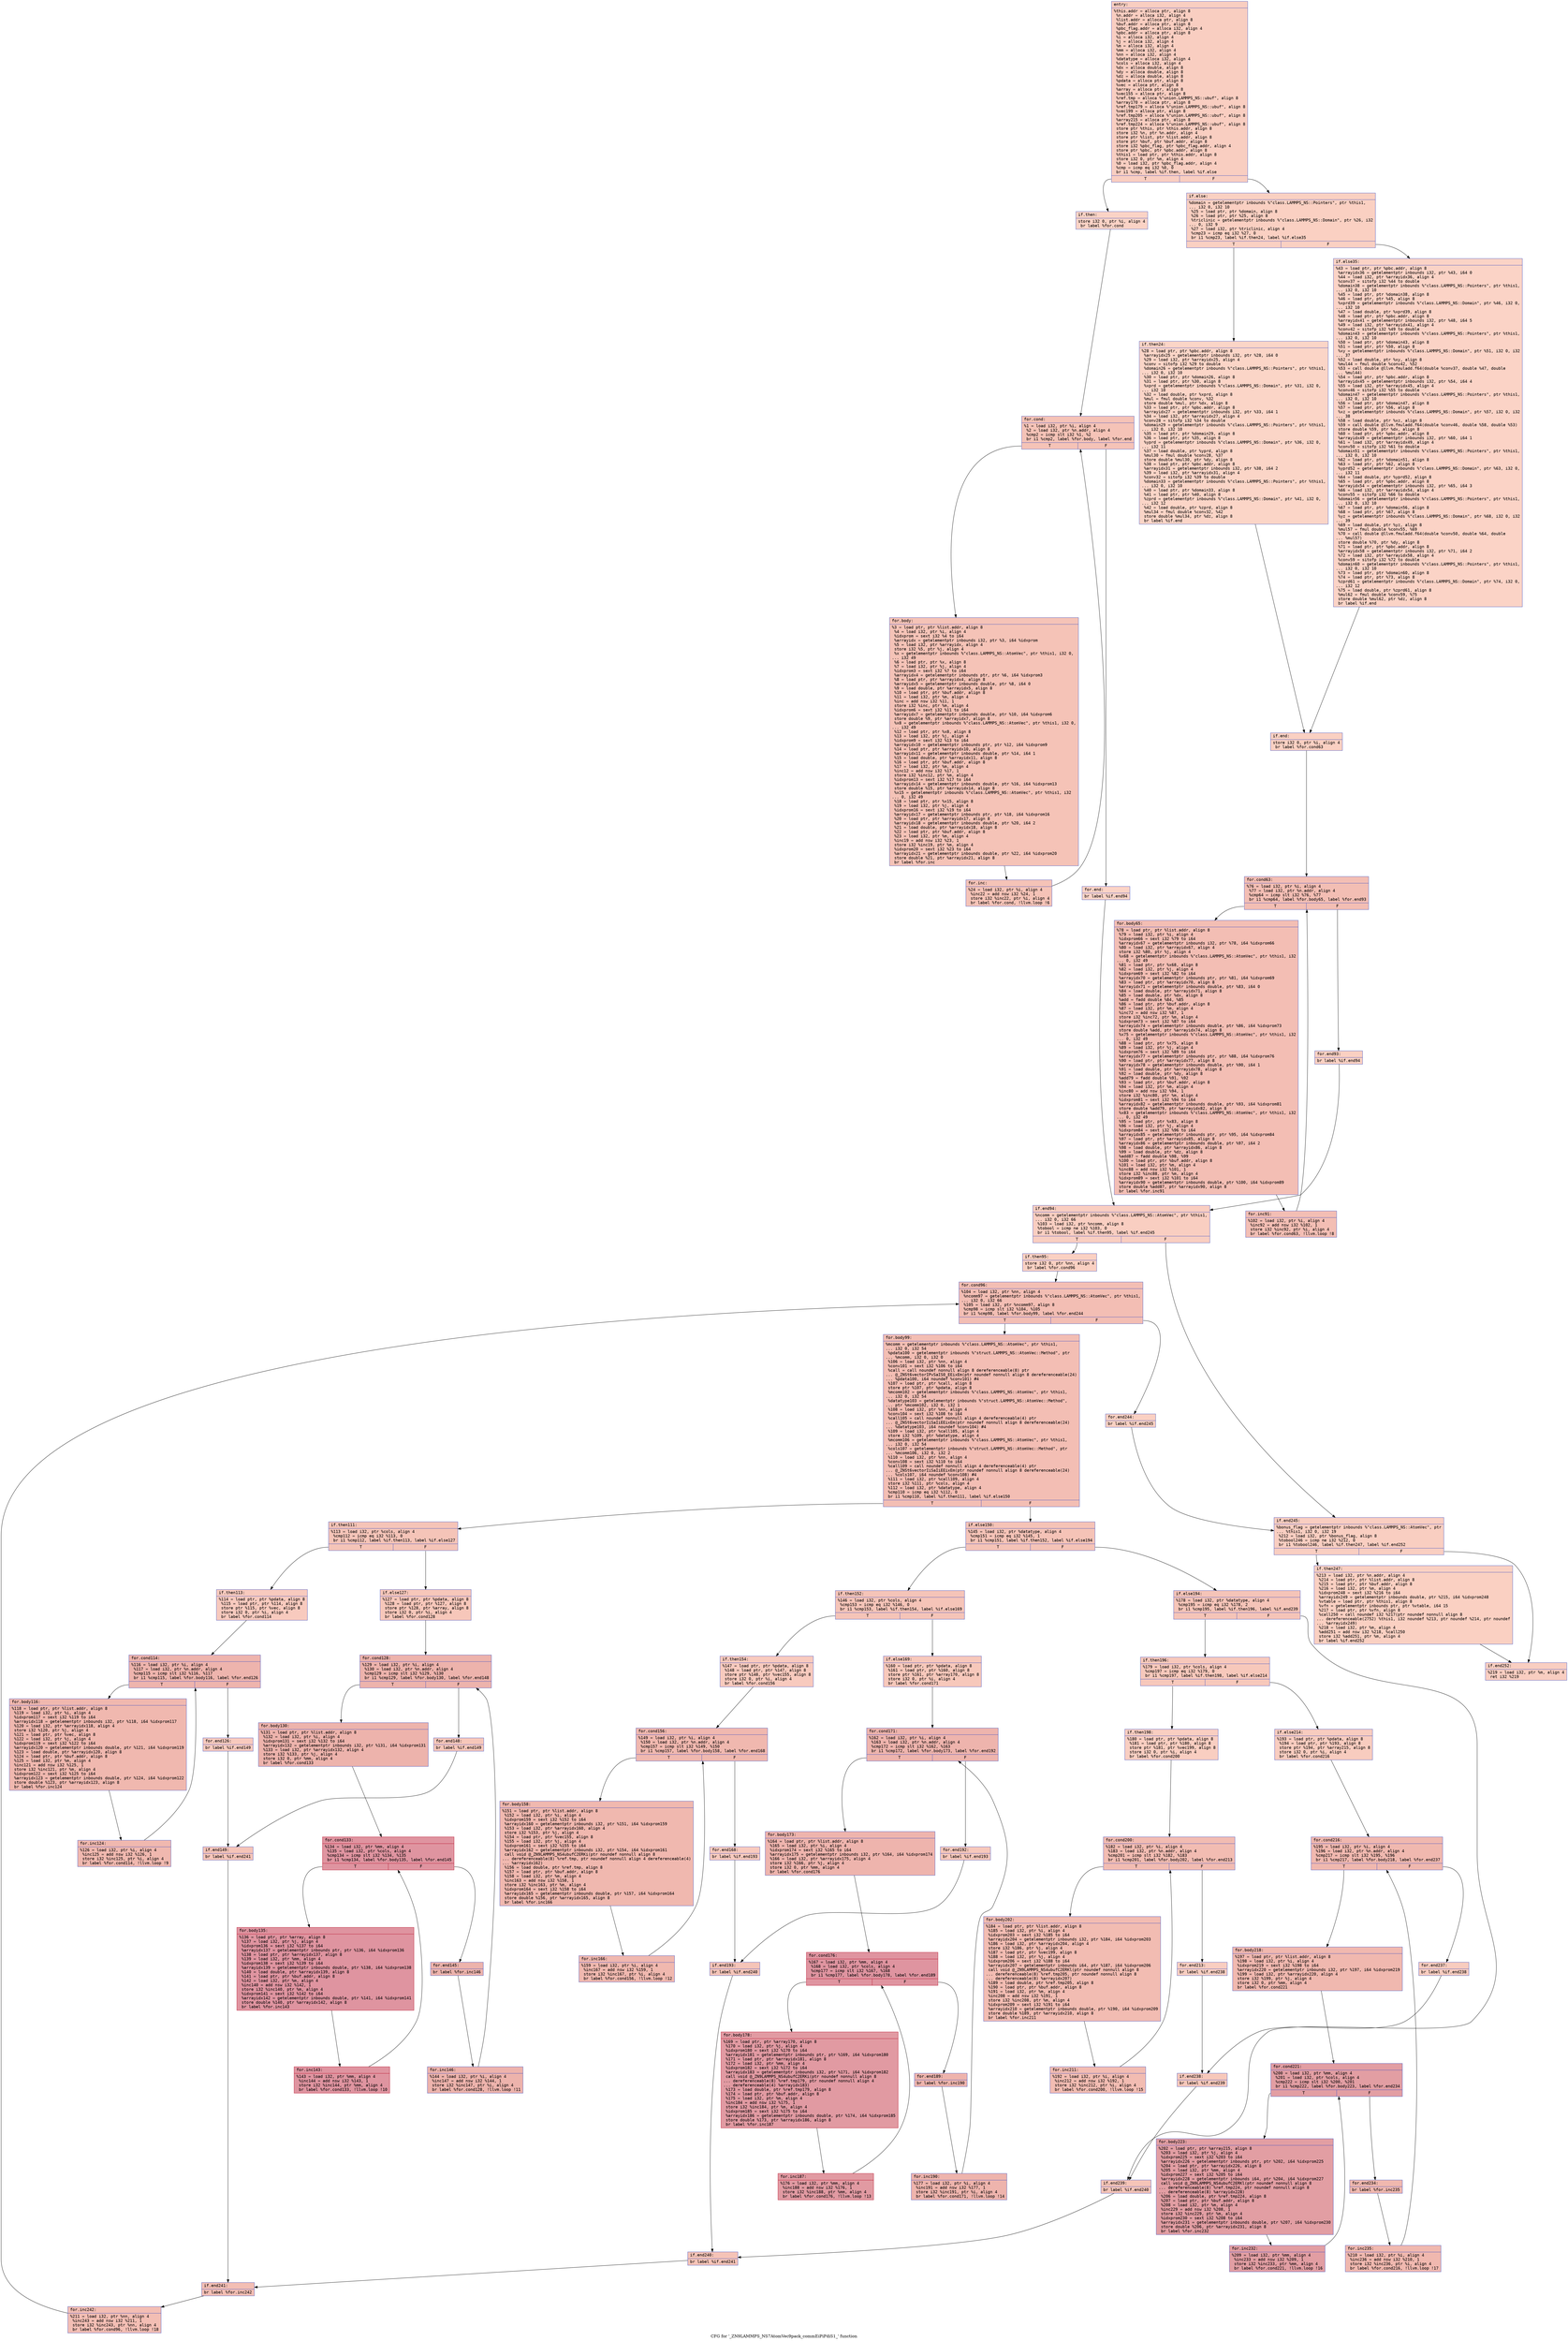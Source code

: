 digraph "CFG for '_ZN9LAMMPS_NS7AtomVec9pack_commEiPiPdiS1_' function" {
	label="CFG for '_ZN9LAMMPS_NS7AtomVec9pack_commEiPiPdiS1_' function";

	Node0x56285a94e290 [shape=record,color="#3d50c3ff", style=filled, fillcolor="#f2907270" fontname="Courier",label="{entry:\l|  %this.addr = alloca ptr, align 8\l  %n.addr = alloca i32, align 4\l  %list.addr = alloca ptr, align 8\l  %buf.addr = alloca ptr, align 8\l  %pbc_flag.addr = alloca i32, align 4\l  %pbc.addr = alloca ptr, align 8\l  %i = alloca i32, align 4\l  %j = alloca i32, align 4\l  %m = alloca i32, align 4\l  %mm = alloca i32, align 4\l  %nn = alloca i32, align 4\l  %datatype = alloca i32, align 4\l  %cols = alloca i32, align 4\l  %dx = alloca double, align 8\l  %dy = alloca double, align 8\l  %dz = alloca double, align 8\l  %pdata = alloca ptr, align 8\l  %vec = alloca ptr, align 8\l  %array = alloca ptr, align 8\l  %vec155 = alloca ptr, align 8\l  %ref.tmp = alloca %\"union.LAMMPS_NS::ubuf\", align 8\l  %array170 = alloca ptr, align 8\l  %ref.tmp179 = alloca %\"union.LAMMPS_NS::ubuf\", align 8\l  %vec199 = alloca ptr, align 8\l  %ref.tmp205 = alloca %\"union.LAMMPS_NS::ubuf\", align 8\l  %array215 = alloca ptr, align 8\l  %ref.tmp224 = alloca %\"union.LAMMPS_NS::ubuf\", align 8\l  store ptr %this, ptr %this.addr, align 8\l  store i32 %n, ptr %n.addr, align 4\l  store ptr %list, ptr %list.addr, align 8\l  store ptr %buf, ptr %buf.addr, align 8\l  store i32 %pbc_flag, ptr %pbc_flag.addr, align 4\l  store ptr %pbc, ptr %pbc.addr, align 8\l  %this1 = load ptr, ptr %this.addr, align 8\l  store i32 0, ptr %m, align 4\l  %0 = load i32, ptr %pbc_flag.addr, align 4\l  %cmp = icmp eq i32 %0, 0\l  br i1 %cmp, label %if.then, label %if.else\l|{<s0>T|<s1>F}}"];
	Node0x56285a94e290:s0 -> Node0x56285a9500c0[tooltip="entry -> if.then\nProbability 37.50%" ];
	Node0x56285a94e290:s1 -> Node0x56285a950130[tooltip="entry -> if.else\nProbability 62.50%" ];
	Node0x56285a9500c0 [shape=record,color="#3d50c3ff", style=filled, fillcolor="#f59c7d70" fontname="Courier",label="{if.then:\l|  store i32 0, ptr %i, align 4\l  br label %for.cond\l}"];
	Node0x56285a9500c0 -> Node0x56285a9501a0[tooltip="if.then -> for.cond\nProbability 100.00%" ];
	Node0x56285a9501a0 [shape=record,color="#3d50c3ff", style=filled, fillcolor="#e8765c70" fontname="Courier",label="{for.cond:\l|  %1 = load i32, ptr %i, align 4\l  %2 = load i32, ptr %n.addr, align 4\l  %cmp2 = icmp slt i32 %1, %2\l  br i1 %cmp2, label %for.body, label %for.end\l|{<s0>T|<s1>F}}"];
	Node0x56285a9501a0:s0 -> Node0x56285a956860[tooltip="for.cond -> for.body\nProbability 96.88%" ];
	Node0x56285a9501a0:s1 -> Node0x56285a9568b0[tooltip="for.cond -> for.end\nProbability 3.12%" ];
	Node0x56285a956860 [shape=record,color="#3d50c3ff", style=filled, fillcolor="#e8765c70" fontname="Courier",label="{for.body:\l|  %3 = load ptr, ptr %list.addr, align 8\l  %4 = load i32, ptr %i, align 4\l  %idxprom = sext i32 %4 to i64\l  %arrayidx = getelementptr inbounds i32, ptr %3, i64 %idxprom\l  %5 = load i32, ptr %arrayidx, align 4\l  store i32 %5, ptr %j, align 4\l  %x = getelementptr inbounds %\"class.LAMMPS_NS::AtomVec\", ptr %this1, i32 0,\l... i32 49\l  %6 = load ptr, ptr %x, align 8\l  %7 = load i32, ptr %j, align 4\l  %idxprom3 = sext i32 %7 to i64\l  %arrayidx4 = getelementptr inbounds ptr, ptr %6, i64 %idxprom3\l  %8 = load ptr, ptr %arrayidx4, align 8\l  %arrayidx5 = getelementptr inbounds double, ptr %8, i64 0\l  %9 = load double, ptr %arrayidx5, align 8\l  %10 = load ptr, ptr %buf.addr, align 8\l  %11 = load i32, ptr %m, align 4\l  %inc = add nsw i32 %11, 1\l  store i32 %inc, ptr %m, align 4\l  %idxprom6 = sext i32 %11 to i64\l  %arrayidx7 = getelementptr inbounds double, ptr %10, i64 %idxprom6\l  store double %9, ptr %arrayidx7, align 8\l  %x8 = getelementptr inbounds %\"class.LAMMPS_NS::AtomVec\", ptr %this1, i32 0,\l... i32 49\l  %12 = load ptr, ptr %x8, align 8\l  %13 = load i32, ptr %j, align 4\l  %idxprom9 = sext i32 %13 to i64\l  %arrayidx10 = getelementptr inbounds ptr, ptr %12, i64 %idxprom9\l  %14 = load ptr, ptr %arrayidx10, align 8\l  %arrayidx11 = getelementptr inbounds double, ptr %14, i64 1\l  %15 = load double, ptr %arrayidx11, align 8\l  %16 = load ptr, ptr %buf.addr, align 8\l  %17 = load i32, ptr %m, align 4\l  %inc12 = add nsw i32 %17, 1\l  store i32 %inc12, ptr %m, align 4\l  %idxprom13 = sext i32 %17 to i64\l  %arrayidx14 = getelementptr inbounds double, ptr %16, i64 %idxprom13\l  store double %15, ptr %arrayidx14, align 8\l  %x15 = getelementptr inbounds %\"class.LAMMPS_NS::AtomVec\", ptr %this1, i32\l... 0, i32 49\l  %18 = load ptr, ptr %x15, align 8\l  %19 = load i32, ptr %j, align 4\l  %idxprom16 = sext i32 %19 to i64\l  %arrayidx17 = getelementptr inbounds ptr, ptr %18, i64 %idxprom16\l  %20 = load ptr, ptr %arrayidx17, align 8\l  %arrayidx18 = getelementptr inbounds double, ptr %20, i64 2\l  %21 = load double, ptr %arrayidx18, align 8\l  %22 = load ptr, ptr %buf.addr, align 8\l  %23 = load i32, ptr %m, align 4\l  %inc19 = add nsw i32 %23, 1\l  store i32 %inc19, ptr %m, align 4\l  %idxprom20 = sext i32 %23 to i64\l  %arrayidx21 = getelementptr inbounds double, ptr %22, i64 %idxprom20\l  store double %21, ptr %arrayidx21, align 8\l  br label %for.inc\l}"];
	Node0x56285a956860 -> Node0x56285a958bd0[tooltip="for.body -> for.inc\nProbability 100.00%" ];
	Node0x56285a958bd0 [shape=record,color="#3d50c3ff", style=filled, fillcolor="#e8765c70" fontname="Courier",label="{for.inc:\l|  %24 = load i32, ptr %i, align 4\l  %inc22 = add nsw i32 %24, 1\l  store i32 %inc22, ptr %i, align 4\l  br label %for.cond, !llvm.loop !6\l}"];
	Node0x56285a958bd0 -> Node0x56285a9501a0[tooltip="for.inc -> for.cond\nProbability 100.00%" ];
	Node0x56285a9568b0 [shape=record,color="#3d50c3ff", style=filled, fillcolor="#f59c7d70" fontname="Courier",label="{for.end:\l|  br label %if.end94\l}"];
	Node0x56285a9568b0 -> Node0x56285a958fc0[tooltip="for.end -> if.end94\nProbability 100.00%" ];
	Node0x56285a950130 [shape=record,color="#3d50c3ff", style=filled, fillcolor="#f3947570" fontname="Courier",label="{if.else:\l|  %domain = getelementptr inbounds %\"class.LAMMPS_NS::Pointers\", ptr %this1,\l... i32 0, i32 10\l  %25 = load ptr, ptr %domain, align 8\l  %26 = load ptr, ptr %25, align 8\l  %triclinic = getelementptr inbounds %\"class.LAMMPS_NS::Domain\", ptr %26, i32\l... 0, i32 9\l  %27 = load i32, ptr %triclinic, align 4\l  %cmp23 = icmp eq i32 %27, 0\l  br i1 %cmp23, label %if.then24, label %if.else35\l|{<s0>T|<s1>F}}"];
	Node0x56285a950130:s0 -> Node0x56285a9594b0[tooltip="if.else -> if.then24\nProbability 37.50%" ];
	Node0x56285a950130:s1 -> Node0x56285a959530[tooltip="if.else -> if.else35\nProbability 62.50%" ];
	Node0x56285a9594b0 [shape=record,color="#3d50c3ff", style=filled, fillcolor="#f5a08170" fontname="Courier",label="{if.then24:\l|  %28 = load ptr, ptr %pbc.addr, align 8\l  %arrayidx25 = getelementptr inbounds i32, ptr %28, i64 0\l  %29 = load i32, ptr %arrayidx25, align 4\l  %conv = sitofp i32 %29 to double\l  %domain26 = getelementptr inbounds %\"class.LAMMPS_NS::Pointers\", ptr %this1,\l... i32 0, i32 10\l  %30 = load ptr, ptr %domain26, align 8\l  %31 = load ptr, ptr %30, align 8\l  %xprd = getelementptr inbounds %\"class.LAMMPS_NS::Domain\", ptr %31, i32 0,\l... i32 10\l  %32 = load double, ptr %xprd, align 8\l  %mul = fmul double %conv, %32\l  store double %mul, ptr %dx, align 8\l  %33 = load ptr, ptr %pbc.addr, align 8\l  %arrayidx27 = getelementptr inbounds i32, ptr %33, i64 1\l  %34 = load i32, ptr %arrayidx27, align 4\l  %conv28 = sitofp i32 %34 to double\l  %domain29 = getelementptr inbounds %\"class.LAMMPS_NS::Pointers\", ptr %this1,\l... i32 0, i32 10\l  %35 = load ptr, ptr %domain29, align 8\l  %36 = load ptr, ptr %35, align 8\l  %yprd = getelementptr inbounds %\"class.LAMMPS_NS::Domain\", ptr %36, i32 0,\l... i32 11\l  %37 = load double, ptr %yprd, align 8\l  %mul30 = fmul double %conv28, %37\l  store double %mul30, ptr %dy, align 8\l  %38 = load ptr, ptr %pbc.addr, align 8\l  %arrayidx31 = getelementptr inbounds i32, ptr %38, i64 2\l  %39 = load i32, ptr %arrayidx31, align 4\l  %conv32 = sitofp i32 %39 to double\l  %domain33 = getelementptr inbounds %\"class.LAMMPS_NS::Pointers\", ptr %this1,\l... i32 0, i32 10\l  %40 = load ptr, ptr %domain33, align 8\l  %41 = load ptr, ptr %40, align 8\l  %zprd = getelementptr inbounds %\"class.LAMMPS_NS::Domain\", ptr %41, i32 0,\l... i32 12\l  %42 = load double, ptr %zprd, align 8\l  %mul34 = fmul double %conv32, %42\l  store double %mul34, ptr %dz, align 8\l  br label %if.end\l}"];
	Node0x56285a9594b0 -> Node0x56285a95ab60[tooltip="if.then24 -> if.end\nProbability 100.00%" ];
	Node0x56285a959530 [shape=record,color="#3d50c3ff", style=filled, fillcolor="#f59c7d70" fontname="Courier",label="{if.else35:\l|  %43 = load ptr, ptr %pbc.addr, align 8\l  %arrayidx36 = getelementptr inbounds i32, ptr %43, i64 0\l  %44 = load i32, ptr %arrayidx36, align 4\l  %conv37 = sitofp i32 %44 to double\l  %domain38 = getelementptr inbounds %\"class.LAMMPS_NS::Pointers\", ptr %this1,\l... i32 0, i32 10\l  %45 = load ptr, ptr %domain38, align 8\l  %46 = load ptr, ptr %45, align 8\l  %xprd39 = getelementptr inbounds %\"class.LAMMPS_NS::Domain\", ptr %46, i32 0,\l... i32 10\l  %47 = load double, ptr %xprd39, align 8\l  %48 = load ptr, ptr %pbc.addr, align 8\l  %arrayidx41 = getelementptr inbounds i32, ptr %48, i64 5\l  %49 = load i32, ptr %arrayidx41, align 4\l  %conv42 = sitofp i32 %49 to double\l  %domain43 = getelementptr inbounds %\"class.LAMMPS_NS::Pointers\", ptr %this1,\l... i32 0, i32 10\l  %50 = load ptr, ptr %domain43, align 8\l  %51 = load ptr, ptr %50, align 8\l  %xy = getelementptr inbounds %\"class.LAMMPS_NS::Domain\", ptr %51, i32 0, i32\l... 37\l  %52 = load double, ptr %xy, align 8\l  %mul44 = fmul double %conv42, %52\l  %53 = call double @llvm.fmuladd.f64(double %conv37, double %47, double\l... %mul44)\l  %54 = load ptr, ptr %pbc.addr, align 8\l  %arrayidx45 = getelementptr inbounds i32, ptr %54, i64 4\l  %55 = load i32, ptr %arrayidx45, align 4\l  %conv46 = sitofp i32 %55 to double\l  %domain47 = getelementptr inbounds %\"class.LAMMPS_NS::Pointers\", ptr %this1,\l... i32 0, i32 10\l  %56 = load ptr, ptr %domain47, align 8\l  %57 = load ptr, ptr %56, align 8\l  %xz = getelementptr inbounds %\"class.LAMMPS_NS::Domain\", ptr %57, i32 0, i32\l... 38\l  %58 = load double, ptr %xz, align 8\l  %59 = call double @llvm.fmuladd.f64(double %conv46, double %58, double %53)\l  store double %59, ptr %dx, align 8\l  %60 = load ptr, ptr %pbc.addr, align 8\l  %arrayidx49 = getelementptr inbounds i32, ptr %60, i64 1\l  %61 = load i32, ptr %arrayidx49, align 4\l  %conv50 = sitofp i32 %61 to double\l  %domain51 = getelementptr inbounds %\"class.LAMMPS_NS::Pointers\", ptr %this1,\l... i32 0, i32 10\l  %62 = load ptr, ptr %domain51, align 8\l  %63 = load ptr, ptr %62, align 8\l  %yprd52 = getelementptr inbounds %\"class.LAMMPS_NS::Domain\", ptr %63, i32 0,\l... i32 11\l  %64 = load double, ptr %yprd52, align 8\l  %65 = load ptr, ptr %pbc.addr, align 8\l  %arrayidx54 = getelementptr inbounds i32, ptr %65, i64 3\l  %66 = load i32, ptr %arrayidx54, align 4\l  %conv55 = sitofp i32 %66 to double\l  %domain56 = getelementptr inbounds %\"class.LAMMPS_NS::Pointers\", ptr %this1,\l... i32 0, i32 10\l  %67 = load ptr, ptr %domain56, align 8\l  %68 = load ptr, ptr %67, align 8\l  %yz = getelementptr inbounds %\"class.LAMMPS_NS::Domain\", ptr %68, i32 0, i32\l... 39\l  %69 = load double, ptr %yz, align 8\l  %mul57 = fmul double %conv55, %69\l  %70 = call double @llvm.fmuladd.f64(double %conv50, double %64, double\l... %mul57)\l  store double %70, ptr %dy, align 8\l  %71 = load ptr, ptr %pbc.addr, align 8\l  %arrayidx58 = getelementptr inbounds i32, ptr %71, i64 2\l  %72 = load i32, ptr %arrayidx58, align 4\l  %conv59 = sitofp i32 %72 to double\l  %domain60 = getelementptr inbounds %\"class.LAMMPS_NS::Pointers\", ptr %this1,\l... i32 0, i32 10\l  %73 = load ptr, ptr %domain60, align 8\l  %74 = load ptr, ptr %73, align 8\l  %zprd61 = getelementptr inbounds %\"class.LAMMPS_NS::Domain\", ptr %74, i32 0,\l... i32 12\l  %75 = load double, ptr %zprd61, align 8\l  %mul62 = fmul double %conv59, %75\l  store double %mul62, ptr %dz, align 8\l  br label %if.end\l}"];
	Node0x56285a959530 -> Node0x56285a95ab60[tooltip="if.else35 -> if.end\nProbability 100.00%" ];
	Node0x56285a95ab60 [shape=record,color="#3d50c3ff", style=filled, fillcolor="#f3947570" fontname="Courier",label="{if.end:\l|  store i32 0, ptr %i, align 4\l  br label %for.cond63\l}"];
	Node0x56285a95ab60 -> Node0x56285a95e340[tooltip="if.end -> for.cond63\nProbability 100.00%" ];
	Node0x56285a95e340 [shape=record,color="#3d50c3ff", style=filled, fillcolor="#e36c5570" fontname="Courier",label="{for.cond63:\l|  %76 = load i32, ptr %i, align 4\l  %77 = load i32, ptr %n.addr, align 4\l  %cmp64 = icmp slt i32 %76, %77\l  br i1 %cmp64, label %for.body65, label %for.end93\l|{<s0>T|<s1>F}}"];
	Node0x56285a95e340:s0 -> Node0x56285a95e5e0[tooltip="for.cond63 -> for.body65\nProbability 96.88%" ];
	Node0x56285a95e340:s1 -> Node0x56285a95e660[tooltip="for.cond63 -> for.end93\nProbability 3.12%" ];
	Node0x56285a95e5e0 [shape=record,color="#3d50c3ff", style=filled, fillcolor="#e36c5570" fontname="Courier",label="{for.body65:\l|  %78 = load ptr, ptr %list.addr, align 8\l  %79 = load i32, ptr %i, align 4\l  %idxprom66 = sext i32 %79 to i64\l  %arrayidx67 = getelementptr inbounds i32, ptr %78, i64 %idxprom66\l  %80 = load i32, ptr %arrayidx67, align 4\l  store i32 %80, ptr %j, align 4\l  %x68 = getelementptr inbounds %\"class.LAMMPS_NS::AtomVec\", ptr %this1, i32\l... 0, i32 49\l  %81 = load ptr, ptr %x68, align 8\l  %82 = load i32, ptr %j, align 4\l  %idxprom69 = sext i32 %82 to i64\l  %arrayidx70 = getelementptr inbounds ptr, ptr %81, i64 %idxprom69\l  %83 = load ptr, ptr %arrayidx70, align 8\l  %arrayidx71 = getelementptr inbounds double, ptr %83, i64 0\l  %84 = load double, ptr %arrayidx71, align 8\l  %85 = load double, ptr %dx, align 8\l  %add = fadd double %84, %85\l  %86 = load ptr, ptr %buf.addr, align 8\l  %87 = load i32, ptr %m, align 4\l  %inc72 = add nsw i32 %87, 1\l  store i32 %inc72, ptr %m, align 4\l  %idxprom73 = sext i32 %87 to i64\l  %arrayidx74 = getelementptr inbounds double, ptr %86, i64 %idxprom73\l  store double %add, ptr %arrayidx74, align 8\l  %x75 = getelementptr inbounds %\"class.LAMMPS_NS::AtomVec\", ptr %this1, i32\l... 0, i32 49\l  %88 = load ptr, ptr %x75, align 8\l  %89 = load i32, ptr %j, align 4\l  %idxprom76 = sext i32 %89 to i64\l  %arrayidx77 = getelementptr inbounds ptr, ptr %88, i64 %idxprom76\l  %90 = load ptr, ptr %arrayidx77, align 8\l  %arrayidx78 = getelementptr inbounds double, ptr %90, i64 1\l  %91 = load double, ptr %arrayidx78, align 8\l  %92 = load double, ptr %dy, align 8\l  %add79 = fadd double %91, %92\l  %93 = load ptr, ptr %buf.addr, align 8\l  %94 = load i32, ptr %m, align 4\l  %inc80 = add nsw i32 %94, 1\l  store i32 %inc80, ptr %m, align 4\l  %idxprom81 = sext i32 %94 to i64\l  %arrayidx82 = getelementptr inbounds double, ptr %93, i64 %idxprom81\l  store double %add79, ptr %arrayidx82, align 8\l  %x83 = getelementptr inbounds %\"class.LAMMPS_NS::AtomVec\", ptr %this1, i32\l... 0, i32 49\l  %95 = load ptr, ptr %x83, align 8\l  %96 = load i32, ptr %j, align 4\l  %idxprom84 = sext i32 %96 to i64\l  %arrayidx85 = getelementptr inbounds ptr, ptr %95, i64 %idxprom84\l  %97 = load ptr, ptr %arrayidx85, align 8\l  %arrayidx86 = getelementptr inbounds double, ptr %97, i64 2\l  %98 = load double, ptr %arrayidx86, align 8\l  %99 = load double, ptr %dz, align 8\l  %add87 = fadd double %98, %99\l  %100 = load ptr, ptr %buf.addr, align 8\l  %101 = load i32, ptr %m, align 4\l  %inc88 = add nsw i32 %101, 1\l  store i32 %inc88, ptr %m, align 4\l  %idxprom89 = sext i32 %101 to i64\l  %arrayidx90 = getelementptr inbounds double, ptr %100, i64 %idxprom89\l  store double %add87, ptr %arrayidx90, align 8\l  br label %for.inc91\l}"];
	Node0x56285a95e5e0 -> Node0x56285a961330[tooltip="for.body65 -> for.inc91\nProbability 100.00%" ];
	Node0x56285a961330 [shape=record,color="#3d50c3ff", style=filled, fillcolor="#e36c5570" fontname="Courier",label="{for.inc91:\l|  %102 = load i32, ptr %i, align 4\l  %inc92 = add nsw i32 %102, 1\l  store i32 %inc92, ptr %i, align 4\l  br label %for.cond63, !llvm.loop !8\l}"];
	Node0x56285a961330 -> Node0x56285a95e340[tooltip="for.inc91 -> for.cond63\nProbability 100.00%" ];
	Node0x56285a95e660 [shape=record,color="#3d50c3ff", style=filled, fillcolor="#f3947570" fontname="Courier",label="{for.end93:\l|  br label %if.end94\l}"];
	Node0x56285a95e660 -> Node0x56285a958fc0[tooltip="for.end93 -> if.end94\nProbability 100.00%" ];
	Node0x56285a958fc0 [shape=record,color="#3d50c3ff", style=filled, fillcolor="#f2907270" fontname="Courier",label="{if.end94:\l|  %ncomm = getelementptr inbounds %\"class.LAMMPS_NS::AtomVec\", ptr %this1,\l... i32 0, i32 66\l  %103 = load i32, ptr %ncomm, align 8\l  %tobool = icmp ne i32 %103, 0\l  br i1 %tobool, label %if.then95, label %if.end245\l|{<s0>T|<s1>F}}"];
	Node0x56285a958fc0:s0 -> Node0x56285a961a60[tooltip="if.end94 -> if.then95\nProbability 62.50%" ];
	Node0x56285a958fc0:s1 -> Node0x56285a961ae0[tooltip="if.end94 -> if.end245\nProbability 37.50%" ];
	Node0x56285a961a60 [shape=record,color="#3d50c3ff", style=filled, fillcolor="#f3947570" fontname="Courier",label="{if.then95:\l|  store i32 0, ptr %nn, align 4\l  br label %for.cond96\l}"];
	Node0x56285a961a60 -> Node0x56285a961cb0[tooltip="if.then95 -> for.cond96\nProbability 100.00%" ];
	Node0x56285a961cb0 [shape=record,color="#3d50c3ff", style=filled, fillcolor="#e36c5570" fontname="Courier",label="{for.cond96:\l|  %104 = load i32, ptr %nn, align 4\l  %ncomm97 = getelementptr inbounds %\"class.LAMMPS_NS::AtomVec\", ptr %this1,\l... i32 0, i32 66\l  %105 = load i32, ptr %ncomm97, align 8\l  %cmp98 = icmp slt i32 %104, %105\l  br i1 %cmp98, label %for.body99, label %for.end244\l|{<s0>T|<s1>F}}"];
	Node0x56285a961cb0:s0 -> Node0x56285a962030[tooltip="for.cond96 -> for.body99\nProbability 96.88%" ];
	Node0x56285a961cb0:s1 -> Node0x56285a9620b0[tooltip="for.cond96 -> for.end244\nProbability 3.12%" ];
	Node0x56285a962030 [shape=record,color="#3d50c3ff", style=filled, fillcolor="#e36c5570" fontname="Courier",label="{for.body99:\l|  %mcomm = getelementptr inbounds %\"class.LAMMPS_NS::AtomVec\", ptr %this1,\l... i32 0, i32 54\l  %pdata100 = getelementptr inbounds %\"struct.LAMMPS_NS::AtomVec::Method\", ptr\l... %mcomm, i32 0, i32 0\l  %106 = load i32, ptr %nn, align 4\l  %conv101 = sext i32 %106 to i64\l  %call = call noundef nonnull align 8 dereferenceable(8) ptr\l... @_ZNSt6vectorIPvSaIS0_EEixEm(ptr noundef nonnull align 8 dereferenceable(24)\l... %pdata100, i64 noundef %conv101) #4\l  %107 = load ptr, ptr %call, align 8\l  store ptr %107, ptr %pdata, align 8\l  %mcomm102 = getelementptr inbounds %\"class.LAMMPS_NS::AtomVec\", ptr %this1,\l... i32 0, i32 54\l  %datatype103 = getelementptr inbounds %\"struct.LAMMPS_NS::AtomVec::Method\",\l... ptr %mcomm102, i32 0, i32 1\l  %108 = load i32, ptr %nn, align 4\l  %conv104 = sext i32 %108 to i64\l  %call105 = call noundef nonnull align 4 dereferenceable(4) ptr\l... @_ZNSt6vectorIiSaIiEEixEm(ptr noundef nonnull align 8 dereferenceable(24)\l... %datatype103, i64 noundef %conv104) #4\l  %109 = load i32, ptr %call105, align 4\l  store i32 %109, ptr %datatype, align 4\l  %mcomm106 = getelementptr inbounds %\"class.LAMMPS_NS::AtomVec\", ptr %this1,\l... i32 0, i32 54\l  %cols107 = getelementptr inbounds %\"struct.LAMMPS_NS::AtomVec::Method\", ptr\l... %mcomm106, i32 0, i32 2\l  %110 = load i32, ptr %nn, align 4\l  %conv108 = sext i32 %110 to i64\l  %call109 = call noundef nonnull align 4 dereferenceable(4) ptr\l... @_ZNSt6vectorIiSaIiEEixEm(ptr noundef nonnull align 8 dereferenceable(24)\l... %cols107, i64 noundef %conv108) #4\l  %111 = load i32, ptr %call109, align 4\l  store i32 %111, ptr %cols, align 4\l  %112 = load i32, ptr %datatype, align 4\l  %cmp110 = icmp eq i32 %112, 0\l  br i1 %cmp110, label %if.then111, label %if.else150\l|{<s0>T|<s1>F}}"];
	Node0x56285a962030:s0 -> Node0x56285a963370[tooltip="for.body99 -> if.then111\nProbability 37.50%" ];
	Node0x56285a962030:s1 -> Node0x56285a9633c0[tooltip="for.body99 -> if.else150\nProbability 62.50%" ];
	Node0x56285a963370 [shape=record,color="#3d50c3ff", style=filled, fillcolor="#e97a5f70" fontname="Courier",label="{if.then111:\l|  %113 = load i32, ptr %cols, align 4\l  %cmp112 = icmp eq i32 %113, 0\l  br i1 %cmp112, label %if.then113, label %if.else127\l|{<s0>T|<s1>F}}"];
	Node0x56285a963370:s0 -> Node0x56285a9635f0[tooltip="if.then111 -> if.then113\nProbability 37.50%" ];
	Node0x56285a963370:s1 -> Node0x56285a963670[tooltip="if.then111 -> if.else127\nProbability 62.50%" ];
	Node0x56285a9635f0 [shape=record,color="#3d50c3ff", style=filled, fillcolor="#ef886b70" fontname="Courier",label="{if.then113:\l|  %114 = load ptr, ptr %pdata, align 8\l  %115 = load ptr, ptr %114, align 8\l  store ptr %115, ptr %vec, align 8\l  store i32 0, ptr %i, align 4\l  br label %for.cond114\l}"];
	Node0x56285a9635f0 -> Node0x56285a9639e0[tooltip="if.then113 -> for.cond114\nProbability 100.00%" ];
	Node0x56285a9639e0 [shape=record,color="#3d50c3ff", style=filled, fillcolor="#d8564670" fontname="Courier",label="{for.cond114:\l|  %116 = load i32, ptr %i, align 4\l  %117 = load i32, ptr %n.addr, align 4\l  %cmp115 = icmp slt i32 %116, %117\l  br i1 %cmp115, label %for.body116, label %for.end126\l|{<s0>T|<s1>F}}"];
	Node0x56285a9639e0:s0 -> Node0x56285a963c80[tooltip="for.cond114 -> for.body116\nProbability 96.88%" ];
	Node0x56285a9639e0:s1 -> Node0x56285a963d00[tooltip="for.cond114 -> for.end126\nProbability 3.12%" ];
	Node0x56285a963c80 [shape=record,color="#3d50c3ff", style=filled, fillcolor="#dc5d4a70" fontname="Courier",label="{for.body116:\l|  %118 = load ptr, ptr %list.addr, align 8\l  %119 = load i32, ptr %i, align 4\l  %idxprom117 = sext i32 %119 to i64\l  %arrayidx118 = getelementptr inbounds i32, ptr %118, i64 %idxprom117\l  %120 = load i32, ptr %arrayidx118, align 4\l  store i32 %120, ptr %j, align 4\l  %121 = load ptr, ptr %vec, align 8\l  %122 = load i32, ptr %j, align 4\l  %idxprom119 = sext i32 %122 to i64\l  %arrayidx120 = getelementptr inbounds double, ptr %121, i64 %idxprom119\l  %123 = load double, ptr %arrayidx120, align 8\l  %124 = load ptr, ptr %buf.addr, align 8\l  %125 = load i32, ptr %m, align 4\l  %inc121 = add nsw i32 %125, 1\l  store i32 %inc121, ptr %m, align 4\l  %idxprom122 = sext i32 %125 to i64\l  %arrayidx123 = getelementptr inbounds double, ptr %124, i64 %idxprom122\l  store double %123, ptr %arrayidx123, align 8\l  br label %for.inc124\l}"];
	Node0x56285a963c80 -> Node0x56285a964910[tooltip="for.body116 -> for.inc124\nProbability 100.00%" ];
	Node0x56285a964910 [shape=record,color="#3d50c3ff", style=filled, fillcolor="#dc5d4a70" fontname="Courier",label="{for.inc124:\l|  %126 = load i32, ptr %i, align 4\l  %inc125 = add nsw i32 %126, 1\l  store i32 %inc125, ptr %i, align 4\l  br label %for.cond114, !llvm.loop !9\l}"];
	Node0x56285a964910 -> Node0x56285a9639e0[tooltip="for.inc124 -> for.cond114\nProbability 100.00%" ];
	Node0x56285a963d00 [shape=record,color="#3d50c3ff", style=filled, fillcolor="#ef886b70" fontname="Courier",label="{for.end126:\l|  br label %if.end149\l}"];
	Node0x56285a963d00 -> Node0x56285a964d90[tooltip="for.end126 -> if.end149\nProbability 100.00%" ];
	Node0x56285a963670 [shape=record,color="#3d50c3ff", style=filled, fillcolor="#ec7f6370" fontname="Courier",label="{if.else127:\l|  %127 = load ptr, ptr %pdata, align 8\l  %128 = load ptr, ptr %127, align 8\l  store ptr %128, ptr %array, align 8\l  store i32 0, ptr %i, align 4\l  br label %for.cond128\l}"];
	Node0x56285a963670 -> Node0x56285a9650c0[tooltip="if.else127 -> for.cond128\nProbability 100.00%" ];
	Node0x56285a9650c0 [shape=record,color="#3d50c3ff", style=filled, fillcolor="#d6524470" fontname="Courier",label="{for.cond128:\l|  %129 = load i32, ptr %i, align 4\l  %130 = load i32, ptr %n.addr, align 4\l  %cmp129 = icmp slt i32 %129, %130\l  br i1 %cmp129, label %for.body130, label %for.end148\l|{<s0>T|<s1>F}}"];
	Node0x56285a9650c0:s0 -> Node0x56285a965360[tooltip="for.cond128 -> for.body130\nProbability 96.88%" ];
	Node0x56285a9650c0:s1 -> Node0x56285a9653e0[tooltip="for.cond128 -> for.end148\nProbability 3.12%" ];
	Node0x56285a965360 [shape=record,color="#3d50c3ff", style=filled, fillcolor="#d6524470" fontname="Courier",label="{for.body130:\l|  %131 = load ptr, ptr %list.addr, align 8\l  %132 = load i32, ptr %i, align 4\l  %idxprom131 = sext i32 %132 to i64\l  %arrayidx132 = getelementptr inbounds i32, ptr %131, i64 %idxprom131\l  %133 = load i32, ptr %arrayidx132, align 4\l  store i32 %133, ptr %j, align 4\l  store i32 0, ptr %mm, align 4\l  br label %for.cond133\l}"];
	Node0x56285a965360 -> Node0x56285a95c410[tooltip="for.body130 -> for.cond133\nProbability 100.00%" ];
	Node0x56285a95c410 [shape=record,color="#b70d28ff", style=filled, fillcolor="#b70d2870" fontname="Courier",label="{for.cond133:\l|  %134 = load i32, ptr %mm, align 4\l  %135 = load i32, ptr %cols, align 4\l  %cmp134 = icmp slt i32 %134, %135\l  br i1 %cmp134, label %for.body135, label %for.end145\l|{<s0>T|<s1>F}}"];
	Node0x56285a95c410:s0 -> Node0x56285a95c6b0[tooltip="for.cond133 -> for.body135\nProbability 96.88%" ];
	Node0x56285a95c410:s1 -> Node0x56285a95c730[tooltip="for.cond133 -> for.end145\nProbability 3.12%" ];
	Node0x56285a95c6b0 [shape=record,color="#b70d28ff", style=filled, fillcolor="#b70d2870" fontname="Courier",label="{for.body135:\l|  %136 = load ptr, ptr %array, align 8\l  %137 = load i32, ptr %j, align 4\l  %idxprom136 = sext i32 %137 to i64\l  %arrayidx137 = getelementptr inbounds ptr, ptr %136, i64 %idxprom136\l  %138 = load ptr, ptr %arrayidx137, align 8\l  %139 = load i32, ptr %mm, align 4\l  %idxprom138 = sext i32 %139 to i64\l  %arrayidx139 = getelementptr inbounds double, ptr %138, i64 %idxprom138\l  %140 = load double, ptr %arrayidx139, align 8\l  %141 = load ptr, ptr %buf.addr, align 8\l  %142 = load i32, ptr %m, align 4\l  %inc140 = add nsw i32 %142, 1\l  store i32 %inc140, ptr %m, align 4\l  %idxprom141 = sext i32 %142 to i64\l  %arrayidx142 = getelementptr inbounds double, ptr %141, i64 %idxprom141\l  store double %140, ptr %arrayidx142, align 8\l  br label %for.inc143\l}"];
	Node0x56285a95c6b0 -> Node0x56285a9673b0[tooltip="for.body135 -> for.inc143\nProbability 100.00%" ];
	Node0x56285a9673b0 [shape=record,color="#b70d28ff", style=filled, fillcolor="#b70d2870" fontname="Courier",label="{for.inc143:\l|  %143 = load i32, ptr %mm, align 4\l  %inc144 = add nsw i32 %143, 1\l  store i32 %inc144, ptr %mm, align 4\l  br label %for.cond133, !llvm.loop !10\l}"];
	Node0x56285a9673b0 -> Node0x56285a95c410[tooltip="for.inc143 -> for.cond133\nProbability 100.00%" ];
	Node0x56285a95c730 [shape=record,color="#3d50c3ff", style=filled, fillcolor="#d6524470" fontname="Courier",label="{for.end145:\l|  br label %for.inc146\l}"];
	Node0x56285a95c730 -> Node0x56285a967830[tooltip="for.end145 -> for.inc146\nProbability 100.00%" ];
	Node0x56285a967830 [shape=record,color="#3d50c3ff", style=filled, fillcolor="#d6524470" fontname="Courier",label="{for.inc146:\l|  %144 = load i32, ptr %i, align 4\l  %inc147 = add nsw i32 %144, 1\l  store i32 %inc147, ptr %i, align 4\l  br label %for.cond128, !llvm.loop !11\l}"];
	Node0x56285a967830 -> Node0x56285a9650c0[tooltip="for.inc146 -> for.cond128\nProbability 100.00%" ];
	Node0x56285a9653e0 [shape=record,color="#3d50c3ff", style=filled, fillcolor="#ec7f6370" fontname="Courier",label="{for.end148:\l|  br label %if.end149\l}"];
	Node0x56285a9653e0 -> Node0x56285a964d90[tooltip="for.end148 -> if.end149\nProbability 100.00%" ];
	Node0x56285a964d90 [shape=record,color="#3d50c3ff", style=filled, fillcolor="#e97a5f70" fontname="Courier",label="{if.end149:\l|  br label %if.end241\l}"];
	Node0x56285a964d90 -> Node0x56285a967d20[tooltip="if.end149 -> if.end241\nProbability 100.00%" ];
	Node0x56285a9633c0 [shape=record,color="#3d50c3ff", style=filled, fillcolor="#e8765c70" fontname="Courier",label="{if.else150:\l|  %145 = load i32, ptr %datatype, align 4\l  %cmp151 = icmp eq i32 %145, 1\l  br i1 %cmp151, label %if.then152, label %if.else194\l|{<s0>T|<s1>F}}"];
	Node0x56285a9633c0:s0 -> Node0x56285a967f40[tooltip="if.else150 -> if.then152\nProbability 50.00%" ];
	Node0x56285a9633c0:s1 -> Node0x56285a967fc0[tooltip="if.else150 -> if.else194\nProbability 50.00%" ];
	Node0x56285a967f40 [shape=record,color="#3d50c3ff", style=filled, fillcolor="#e97a5f70" fontname="Courier",label="{if.then152:\l|  %146 = load i32, ptr %cols, align 4\l  %cmp153 = icmp eq i32 %146, 0\l  br i1 %cmp153, label %if.then154, label %if.else169\l|{<s0>T|<s1>F}}"];
	Node0x56285a967f40:s0 -> Node0x56285a968220[tooltip="if.then152 -> if.then154\nProbability 37.50%" ];
	Node0x56285a967f40:s1 -> Node0x56285a9682a0[tooltip="if.then152 -> if.else169\nProbability 62.50%" ];
	Node0x56285a968220 [shape=record,color="#3d50c3ff", style=filled, fillcolor="#ef886b70" fontname="Courier",label="{if.then154:\l|  %147 = load ptr, ptr %pdata, align 8\l  %148 = load ptr, ptr %147, align 8\l  store ptr %148, ptr %vec155, align 8\l  store i32 0, ptr %i, align 4\l  br label %for.cond156\l}"];
	Node0x56285a968220 -> Node0x56285a968610[tooltip="if.then154 -> for.cond156\nProbability 100.00%" ];
	Node0x56285a968610 [shape=record,color="#3d50c3ff", style=filled, fillcolor="#dc5d4a70" fontname="Courier",label="{for.cond156:\l|  %149 = load i32, ptr %i, align 4\l  %150 = load i32, ptr %n.addr, align 4\l  %cmp157 = icmp slt i32 %149, %150\l  br i1 %cmp157, label %for.body158, label %for.end168\l|{<s0>T|<s1>F}}"];
	Node0x56285a968610:s0 -> Node0x56285a9688b0[tooltip="for.cond156 -> for.body158\nProbability 96.88%" ];
	Node0x56285a968610:s1 -> Node0x56285a968930[tooltip="for.cond156 -> for.end168\nProbability 3.12%" ];
	Node0x56285a9688b0 [shape=record,color="#3d50c3ff", style=filled, fillcolor="#dc5d4a70" fontname="Courier",label="{for.body158:\l|  %151 = load ptr, ptr %list.addr, align 8\l  %152 = load i32, ptr %i, align 4\l  %idxprom159 = sext i32 %152 to i64\l  %arrayidx160 = getelementptr inbounds i32, ptr %151, i64 %idxprom159\l  %153 = load i32, ptr %arrayidx160, align 4\l  store i32 %153, ptr %j, align 4\l  %154 = load ptr, ptr %vec155, align 8\l  %155 = load i32, ptr %j, align 4\l  %idxprom161 = sext i32 %155 to i64\l  %arrayidx162 = getelementptr inbounds i32, ptr %154, i64 %idxprom161\l  call void @_ZN9LAMMPS_NS4ubufC2ERKi(ptr noundef nonnull align 8\l... dereferenceable(8) %ref.tmp, ptr noundef nonnull align 4 dereferenceable(4)\l... %arrayidx162)\l  %156 = load double, ptr %ref.tmp, align 8\l  %157 = load ptr, ptr %buf.addr, align 8\l  %158 = load i32, ptr %m, align 4\l  %inc163 = add nsw i32 %158, 1\l  store i32 %inc163, ptr %m, align 4\l  %idxprom164 = sext i32 %158 to i64\l  %arrayidx165 = getelementptr inbounds double, ptr %157, i64 %idxprom164\l  store double %156, ptr %arrayidx165, align 8\l  br label %for.inc166\l}"];
	Node0x56285a9688b0 -> Node0x56285a969720[tooltip="for.body158 -> for.inc166\nProbability 100.00%" ];
	Node0x56285a969720 [shape=record,color="#3d50c3ff", style=filled, fillcolor="#dc5d4a70" fontname="Courier",label="{for.inc166:\l|  %159 = load i32, ptr %i, align 4\l  %inc167 = add nsw i32 %159, 1\l  store i32 %inc167, ptr %i, align 4\l  br label %for.cond156, !llvm.loop !12\l}"];
	Node0x56285a969720 -> Node0x56285a968610[tooltip="for.inc166 -> for.cond156\nProbability 100.00%" ];
	Node0x56285a968930 [shape=record,color="#3d50c3ff", style=filled, fillcolor="#ef886b70" fontname="Courier",label="{for.end168:\l|  br label %if.end193\l}"];
	Node0x56285a968930 -> Node0x56285a969be0[tooltip="for.end168 -> if.end193\nProbability 100.00%" ];
	Node0x56285a9682a0 [shape=record,color="#3d50c3ff", style=filled, fillcolor="#ed836670" fontname="Courier",label="{if.else169:\l|  %160 = load ptr, ptr %pdata, align 8\l  %161 = load ptr, ptr %160, align 8\l  store ptr %161, ptr %array170, align 8\l  store i32 0, ptr %i, align 4\l  br label %for.cond171\l}"];
	Node0x56285a9682a0 -> Node0x56285a969f10[tooltip="if.else169 -> for.cond171\nProbability 100.00%" ];
	Node0x56285a969f10 [shape=record,color="#3d50c3ff", style=filled, fillcolor="#d8564670" fontname="Courier",label="{for.cond171:\l|  %162 = load i32, ptr %i, align 4\l  %163 = load i32, ptr %n.addr, align 4\l  %cmp172 = icmp slt i32 %162, %163\l  br i1 %cmp172, label %for.body173, label %for.end192\l|{<s0>T|<s1>F}}"];
	Node0x56285a969f10:s0 -> Node0x56285a96a1b0[tooltip="for.cond171 -> for.body173\nProbability 96.88%" ];
	Node0x56285a969f10:s1 -> Node0x56285a96a230[tooltip="for.cond171 -> for.end192\nProbability 3.12%" ];
	Node0x56285a96a1b0 [shape=record,color="#3d50c3ff", style=filled, fillcolor="#d8564670" fontname="Courier",label="{for.body173:\l|  %164 = load ptr, ptr %list.addr, align 8\l  %165 = load i32, ptr %i, align 4\l  %idxprom174 = sext i32 %165 to i64\l  %arrayidx175 = getelementptr inbounds i32, ptr %164, i64 %idxprom174\l  %166 = load i32, ptr %arrayidx175, align 4\l  store i32 %166, ptr %j, align 4\l  store i32 0, ptr %mm, align 4\l  br label %for.cond176\l}"];
	Node0x56285a96a1b0 -> Node0x56285a96a790[tooltip="for.body173 -> for.cond176\nProbability 100.00%" ];
	Node0x56285a96a790 [shape=record,color="#b70d28ff", style=filled, fillcolor="#b70d2870" fontname="Courier",label="{for.cond176:\l|  %167 = load i32, ptr %mm, align 4\l  %168 = load i32, ptr %cols, align 4\l  %cmp177 = icmp slt i32 %167, %168\l  br i1 %cmp177, label %for.body178, label %for.end189\l|{<s0>T|<s1>F}}"];
	Node0x56285a96a790:s0 -> Node0x56285a96aa30[tooltip="for.cond176 -> for.body178\nProbability 96.88%" ];
	Node0x56285a96a790:s1 -> Node0x56285a96aab0[tooltip="for.cond176 -> for.end189\nProbability 3.12%" ];
	Node0x56285a96aa30 [shape=record,color="#b70d28ff", style=filled, fillcolor="#bb1b2c70" fontname="Courier",label="{for.body178:\l|  %169 = load ptr, ptr %array170, align 8\l  %170 = load i32, ptr %j, align 4\l  %idxprom180 = sext i32 %170 to i64\l  %arrayidx181 = getelementptr inbounds ptr, ptr %169, i64 %idxprom180\l  %171 = load ptr, ptr %arrayidx181, align 8\l  %172 = load i32, ptr %mm, align 4\l  %idxprom182 = sext i32 %172 to i64\l  %arrayidx183 = getelementptr inbounds i32, ptr %171, i64 %idxprom182\l  call void @_ZN9LAMMPS_NS4ubufC2ERKi(ptr noundef nonnull align 8\l... dereferenceable(8) %ref.tmp179, ptr noundef nonnull align 4\l... dereferenceable(4) %arrayidx183)\l  %173 = load double, ptr %ref.tmp179, align 8\l  %174 = load ptr, ptr %buf.addr, align 8\l  %175 = load i32, ptr %m, align 4\l  %inc184 = add nsw i32 %175, 1\l  store i32 %inc184, ptr %m, align 4\l  %idxprom185 = sext i32 %175 to i64\l  %arrayidx186 = getelementptr inbounds double, ptr %174, i64 %idxprom185\l  store double %173, ptr %arrayidx186, align 8\l  br label %for.inc187\l}"];
	Node0x56285a96aa30 -> Node0x56285a96b730[tooltip="for.body178 -> for.inc187\nProbability 100.00%" ];
	Node0x56285a96b730 [shape=record,color="#b70d28ff", style=filled, fillcolor="#bb1b2c70" fontname="Courier",label="{for.inc187:\l|  %176 = load i32, ptr %mm, align 4\l  %inc188 = add nsw i32 %176, 1\l  store i32 %inc188, ptr %mm, align 4\l  br label %for.cond176, !llvm.loop !13\l}"];
	Node0x56285a96b730 -> Node0x56285a96a790[tooltip="for.inc187 -> for.cond176\nProbability 100.00%" ];
	Node0x56285a96aab0 [shape=record,color="#3d50c3ff", style=filled, fillcolor="#d8564670" fontname="Courier",label="{for.end189:\l|  br label %for.inc190\l}"];
	Node0x56285a96aab0 -> Node0x56285a96bb90[tooltip="for.end189 -> for.inc190\nProbability 100.00%" ];
	Node0x56285a96bb90 [shape=record,color="#3d50c3ff", style=filled, fillcolor="#d8564670" fontname="Courier",label="{for.inc190:\l|  %177 = load i32, ptr %i, align 4\l  %inc191 = add nsw i32 %177, 1\l  store i32 %inc191, ptr %i, align 4\l  br label %for.cond171, !llvm.loop !14\l}"];
	Node0x56285a96bb90 -> Node0x56285a969f10[tooltip="for.inc190 -> for.cond171\nProbability 100.00%" ];
	Node0x56285a96a230 [shape=record,color="#3d50c3ff", style=filled, fillcolor="#ed836670" fontname="Courier",label="{for.end192:\l|  br label %if.end193\l}"];
	Node0x56285a96a230 -> Node0x56285a969be0[tooltip="for.end192 -> if.end193\nProbability 100.00%" ];
	Node0x56285a969be0 [shape=record,color="#3d50c3ff", style=filled, fillcolor="#e97a5f70" fontname="Courier",label="{if.end193:\l|  br label %if.end240\l}"];
	Node0x56285a969be0 -> Node0x56285a96c080[tooltip="if.end193 -> if.end240\nProbability 100.00%" ];
	Node0x56285a967fc0 [shape=record,color="#3d50c3ff", style=filled, fillcolor="#e97a5f70" fontname="Courier",label="{if.else194:\l|  %178 = load i32, ptr %datatype, align 4\l  %cmp195 = icmp eq i32 %178, 2\l  br i1 %cmp195, label %if.then196, label %if.end239\l|{<s0>T|<s1>F}}"];
	Node0x56285a967fc0:s0 -> Node0x56285a96c2a0[tooltip="if.else194 -> if.then196\nProbability 50.00%" ];
	Node0x56285a967fc0:s1 -> Node0x56285a96c320[tooltip="if.else194 -> if.end239\nProbability 50.00%" ];
	Node0x56285a96c2a0 [shape=record,color="#3d50c3ff", style=filled, fillcolor="#ed836670" fontname="Courier",label="{if.then196:\l|  %179 = load i32, ptr %cols, align 4\l  %cmp197 = icmp eq i32 %179, 0\l  br i1 %cmp197, label %if.then198, label %if.else214\l|{<s0>T|<s1>F}}"];
	Node0x56285a96c2a0:s0 -> Node0x56285a96c580[tooltip="if.then196 -> if.then198\nProbability 37.50%" ];
	Node0x56285a96c2a0:s1 -> Node0x56285a96c600[tooltip="if.then196 -> if.else214\nProbability 62.50%" ];
	Node0x56285a96c580 [shape=record,color="#3d50c3ff", style=filled, fillcolor="#f2907270" fontname="Courier",label="{if.then198:\l|  %180 = load ptr, ptr %pdata, align 8\l  %181 = load ptr, ptr %180, align 8\l  store ptr %181, ptr %vec199, align 8\l  store i32 0, ptr %i, align 4\l  br label %for.cond200\l}"];
	Node0x56285a96c580 -> Node0x56285a96c970[tooltip="if.then198 -> for.cond200\nProbability 100.00%" ];
	Node0x56285a96c970 [shape=record,color="#3d50c3ff", style=filled, fillcolor="#e1675170" fontname="Courier",label="{for.cond200:\l|  %182 = load i32, ptr %i, align 4\l  %183 = load i32, ptr %n.addr, align 4\l  %cmp201 = icmp slt i32 %182, %183\l  br i1 %cmp201, label %for.body202, label %for.end213\l|{<s0>T|<s1>F}}"];
	Node0x56285a96c970:s0 -> Node0x56285a96cc10[tooltip="for.cond200 -> for.body202\nProbability 96.88%" ];
	Node0x56285a96c970:s1 -> Node0x56285a96cc90[tooltip="for.cond200 -> for.end213\nProbability 3.12%" ];
	Node0x56285a96cc10 [shape=record,color="#3d50c3ff", style=filled, fillcolor="#e1675170" fontname="Courier",label="{for.body202:\l|  %184 = load ptr, ptr %list.addr, align 8\l  %185 = load i32, ptr %i, align 4\l  %idxprom203 = sext i32 %185 to i64\l  %arrayidx204 = getelementptr inbounds i32, ptr %184, i64 %idxprom203\l  %186 = load i32, ptr %arrayidx204, align 4\l  store i32 %186, ptr %j, align 4\l  %187 = load ptr, ptr %vec199, align 8\l  %188 = load i32, ptr %j, align 4\l  %idxprom206 = sext i32 %188 to i64\l  %arrayidx207 = getelementptr inbounds i64, ptr %187, i64 %idxprom206\l  call void @_ZN9LAMMPS_NS4ubufC2ERKl(ptr noundef nonnull align 8\l... dereferenceable(8) %ref.tmp205, ptr noundef nonnull align 8\l... dereferenceable(8) %arrayidx207)\l  %189 = load double, ptr %ref.tmp205, align 8\l  %190 = load ptr, ptr %buf.addr, align 8\l  %191 = load i32, ptr %m, align 4\l  %inc208 = add nsw i32 %191, 1\l  store i32 %inc208, ptr %m, align 4\l  %idxprom209 = sext i32 %191 to i64\l  %arrayidx210 = getelementptr inbounds double, ptr %190, i64 %idxprom209\l  store double %189, ptr %arrayidx210, align 8\l  br label %for.inc211\l}"];
	Node0x56285a96cc10 -> Node0x56285a9604f0[tooltip="for.body202 -> for.inc211\nProbability 100.00%" ];
	Node0x56285a9604f0 [shape=record,color="#3d50c3ff", style=filled, fillcolor="#e1675170" fontname="Courier",label="{for.inc211:\l|  %192 = load i32, ptr %i, align 4\l  %inc212 = add nsw i32 %192, 1\l  store i32 %inc212, ptr %i, align 4\l  br label %for.cond200, !llvm.loop !15\l}"];
	Node0x56285a9604f0 -> Node0x56285a96c970[tooltip="for.inc211 -> for.cond200\nProbability 100.00%" ];
	Node0x56285a96cc90 [shape=record,color="#3d50c3ff", style=filled, fillcolor="#f2907270" fontname="Courier",label="{for.end213:\l|  br label %if.end238\l}"];
	Node0x56285a96cc90 -> Node0x56285a9609b0[tooltip="for.end213 -> if.end238\nProbability 100.00%" ];
	Node0x56285a96c600 [shape=record,color="#3d50c3ff", style=filled, fillcolor="#f08b6e70" fontname="Courier",label="{if.else214:\l|  %193 = load ptr, ptr %pdata, align 8\l  %194 = load ptr, ptr %193, align 8\l  store ptr %194, ptr %array215, align 8\l  store i32 0, ptr %i, align 4\l  br label %for.cond216\l}"];
	Node0x56285a96c600 -> Node0x56285a960ce0[tooltip="if.else214 -> for.cond216\nProbability 100.00%" ];
	Node0x56285a960ce0 [shape=record,color="#3d50c3ff", style=filled, fillcolor="#dc5d4a70" fontname="Courier",label="{for.cond216:\l|  %195 = load i32, ptr %i, align 4\l  %196 = load i32, ptr %n.addr, align 4\l  %cmp217 = icmp slt i32 %195, %196\l  br i1 %cmp217, label %for.body218, label %for.end237\l|{<s0>T|<s1>F}}"];
	Node0x56285a960ce0:s0 -> Node0x56285a960f80[tooltip="for.cond216 -> for.body218\nProbability 96.88%" ];
	Node0x56285a960ce0:s1 -> Node0x56285a961000[tooltip="for.cond216 -> for.end237\nProbability 3.12%" ];
	Node0x56285a960f80 [shape=record,color="#3d50c3ff", style=filled, fillcolor="#dc5d4a70" fontname="Courier",label="{for.body218:\l|  %197 = load ptr, ptr %list.addr, align 8\l  %198 = load i32, ptr %i, align 4\l  %idxprom219 = sext i32 %198 to i64\l  %arrayidx220 = getelementptr inbounds i32, ptr %197, i64 %idxprom219\l  %199 = load i32, ptr %arrayidx220, align 4\l  store i32 %199, ptr %j, align 4\l  store i32 0, ptr %mm, align 4\l  br label %for.cond221\l}"];
	Node0x56285a960f80 -> Node0x56285a96fb00[tooltip="for.body218 -> for.cond221\nProbability 100.00%" ];
	Node0x56285a96fb00 [shape=record,color="#3d50c3ff", style=filled, fillcolor="#be242e70" fontname="Courier",label="{for.cond221:\l|  %200 = load i32, ptr %mm, align 4\l  %201 = load i32, ptr %cols, align 4\l  %cmp222 = icmp slt i32 %200, %201\l  br i1 %cmp222, label %for.body223, label %for.end234\l|{<s0>T|<s1>F}}"];
	Node0x56285a96fb00:s0 -> Node0x56285a96fda0[tooltip="for.cond221 -> for.body223\nProbability 96.88%" ];
	Node0x56285a96fb00:s1 -> Node0x56285a96fe20[tooltip="for.cond221 -> for.end234\nProbability 3.12%" ];
	Node0x56285a96fda0 [shape=record,color="#3d50c3ff", style=filled, fillcolor="#be242e70" fontname="Courier",label="{for.body223:\l|  %202 = load ptr, ptr %array215, align 8\l  %203 = load i32, ptr %j, align 4\l  %idxprom225 = sext i32 %203 to i64\l  %arrayidx226 = getelementptr inbounds ptr, ptr %202, i64 %idxprom225\l  %204 = load ptr, ptr %arrayidx226, align 8\l  %205 = load i32, ptr %mm, align 4\l  %idxprom227 = sext i32 %205 to i64\l  %arrayidx228 = getelementptr inbounds i64, ptr %204, i64 %idxprom227\l  call void @_ZN9LAMMPS_NS4ubufC2ERKl(ptr noundef nonnull align 8\l... dereferenceable(8) %ref.tmp224, ptr noundef nonnull align 8\l... dereferenceable(8) %arrayidx228)\l  %206 = load double, ptr %ref.tmp224, align 8\l  %207 = load ptr, ptr %buf.addr, align 8\l  %208 = load i32, ptr %m, align 4\l  %inc229 = add nsw i32 %208, 1\l  store i32 %inc229, ptr %m, align 4\l  %idxprom230 = sext i32 %208 to i64\l  %arrayidx231 = getelementptr inbounds double, ptr %207, i64 %idxprom230\l  store double %206, ptr %arrayidx231, align 8\l  br label %for.inc232\l}"];
	Node0x56285a96fda0 -> Node0x56285a970aa0[tooltip="for.body223 -> for.inc232\nProbability 100.00%" ];
	Node0x56285a970aa0 [shape=record,color="#3d50c3ff", style=filled, fillcolor="#be242e70" fontname="Courier",label="{for.inc232:\l|  %209 = load i32, ptr %mm, align 4\l  %inc233 = add nsw i32 %209, 1\l  store i32 %inc233, ptr %mm, align 4\l  br label %for.cond221, !llvm.loop !16\l}"];
	Node0x56285a970aa0 -> Node0x56285a96fb00[tooltip="for.inc232 -> for.cond221\nProbability 100.00%" ];
	Node0x56285a96fe20 [shape=record,color="#3d50c3ff", style=filled, fillcolor="#dc5d4a70" fontname="Courier",label="{for.end234:\l|  br label %for.inc235\l}"];
	Node0x56285a96fe20 -> Node0x56285a970f00[tooltip="for.end234 -> for.inc235\nProbability 100.00%" ];
	Node0x56285a970f00 [shape=record,color="#3d50c3ff", style=filled, fillcolor="#dc5d4a70" fontname="Courier",label="{for.inc235:\l|  %210 = load i32, ptr %i, align 4\l  %inc236 = add nsw i32 %210, 1\l  store i32 %inc236, ptr %i, align 4\l  br label %for.cond216, !llvm.loop !17\l}"];
	Node0x56285a970f00 -> Node0x56285a960ce0[tooltip="for.inc235 -> for.cond216\nProbability 100.00%" ];
	Node0x56285a961000 [shape=record,color="#3d50c3ff", style=filled, fillcolor="#f08b6e70" fontname="Courier",label="{for.end237:\l|  br label %if.end238\l}"];
	Node0x56285a961000 -> Node0x56285a9609b0[tooltip="for.end237 -> if.end238\nProbability 100.00%" ];
	Node0x56285a9609b0 [shape=record,color="#3d50c3ff", style=filled, fillcolor="#ed836670" fontname="Courier",label="{if.end238:\l|  br label %if.end239\l}"];
	Node0x56285a9609b0 -> Node0x56285a96c320[tooltip="if.end238 -> if.end239\nProbability 100.00%" ];
	Node0x56285a96c320 [shape=record,color="#3d50c3ff", style=filled, fillcolor="#e97a5f70" fontname="Courier",label="{if.end239:\l|  br label %if.end240\l}"];
	Node0x56285a96c320 -> Node0x56285a96c080[tooltip="if.end239 -> if.end240\nProbability 100.00%" ];
	Node0x56285a96c080 [shape=record,color="#3d50c3ff", style=filled, fillcolor="#e8765c70" fontname="Courier",label="{if.end240:\l|  br label %if.end241\l}"];
	Node0x56285a96c080 -> Node0x56285a967d20[tooltip="if.end240 -> if.end241\nProbability 100.00%" ];
	Node0x56285a967d20 [shape=record,color="#3d50c3ff", style=filled, fillcolor="#e36c5570" fontname="Courier",label="{if.end241:\l|  br label %for.inc242\l}"];
	Node0x56285a967d20 -> Node0x56285a971540[tooltip="if.end241 -> for.inc242\nProbability 100.00%" ];
	Node0x56285a971540 [shape=record,color="#3d50c3ff", style=filled, fillcolor="#e36c5570" fontname="Courier",label="{for.inc242:\l|  %211 = load i32, ptr %nn, align 4\l  %inc243 = add nsw i32 %211, 1\l  store i32 %inc243, ptr %nn, align 4\l  br label %for.cond96, !llvm.loop !18\l}"];
	Node0x56285a971540 -> Node0x56285a961cb0[tooltip="for.inc242 -> for.cond96\nProbability 100.00%" ];
	Node0x56285a9620b0 [shape=record,color="#3d50c3ff", style=filled, fillcolor="#f3947570" fontname="Courier",label="{for.end244:\l|  br label %if.end245\l}"];
	Node0x56285a9620b0 -> Node0x56285a961ae0[tooltip="for.end244 -> if.end245\nProbability 100.00%" ];
	Node0x56285a961ae0 [shape=record,color="#3d50c3ff", style=filled, fillcolor="#f2907270" fontname="Courier",label="{if.end245:\l|  %bonus_flag = getelementptr inbounds %\"class.LAMMPS_NS::AtomVec\", ptr\l... %this1, i32 0, i32 19\l  %212 = load i32, ptr %bonus_flag, align 8\l  %tobool246 = icmp ne i32 %212, 0\l  br i1 %tobool246, label %if.then247, label %if.end252\l|{<s0>T|<s1>F}}"];
	Node0x56285a961ae0:s0 -> Node0x56285a971c60[tooltip="if.end245 -> if.then247\nProbability 62.50%" ];
	Node0x56285a961ae0:s1 -> Node0x56285a971ce0[tooltip="if.end245 -> if.end252\nProbability 37.50%" ];
	Node0x56285a971c60 [shape=record,color="#3d50c3ff", style=filled, fillcolor="#f3947570" fontname="Courier",label="{if.then247:\l|  %213 = load i32, ptr %n.addr, align 4\l  %214 = load ptr, ptr %list.addr, align 8\l  %215 = load ptr, ptr %buf.addr, align 8\l  %216 = load i32, ptr %m, align 4\l  %idxprom248 = sext i32 %216 to i64\l  %arrayidx249 = getelementptr inbounds double, ptr %215, i64 %idxprom248\l  %vtable = load ptr, ptr %this1, align 8\l  %vfn = getelementptr inbounds ptr, ptr %vtable, i64 15\l  %217 = load ptr, ptr %vfn, align 8\l  %call250 = call noundef i32 %217(ptr noundef nonnull align 8\l... dereferenceable(2752) %this1, i32 noundef %213, ptr noundef %214, ptr noundef\l... %arrayidx249)\l  %218 = load i32, ptr %m, align 4\l  %add251 = add nsw i32 %218, %call250\l  store i32 %add251, ptr %m, align 4\l  br label %if.end252\l}"];
	Node0x56285a971c60 -> Node0x56285a971ce0[tooltip="if.then247 -> if.end252\nProbability 100.00%" ];
	Node0x56285a971ce0 [shape=record,color="#3d50c3ff", style=filled, fillcolor="#f2907270" fontname="Courier",label="{if.end252:\l|  %219 = load i32, ptr %m, align 4\l  ret i32 %219\l}"];
}
